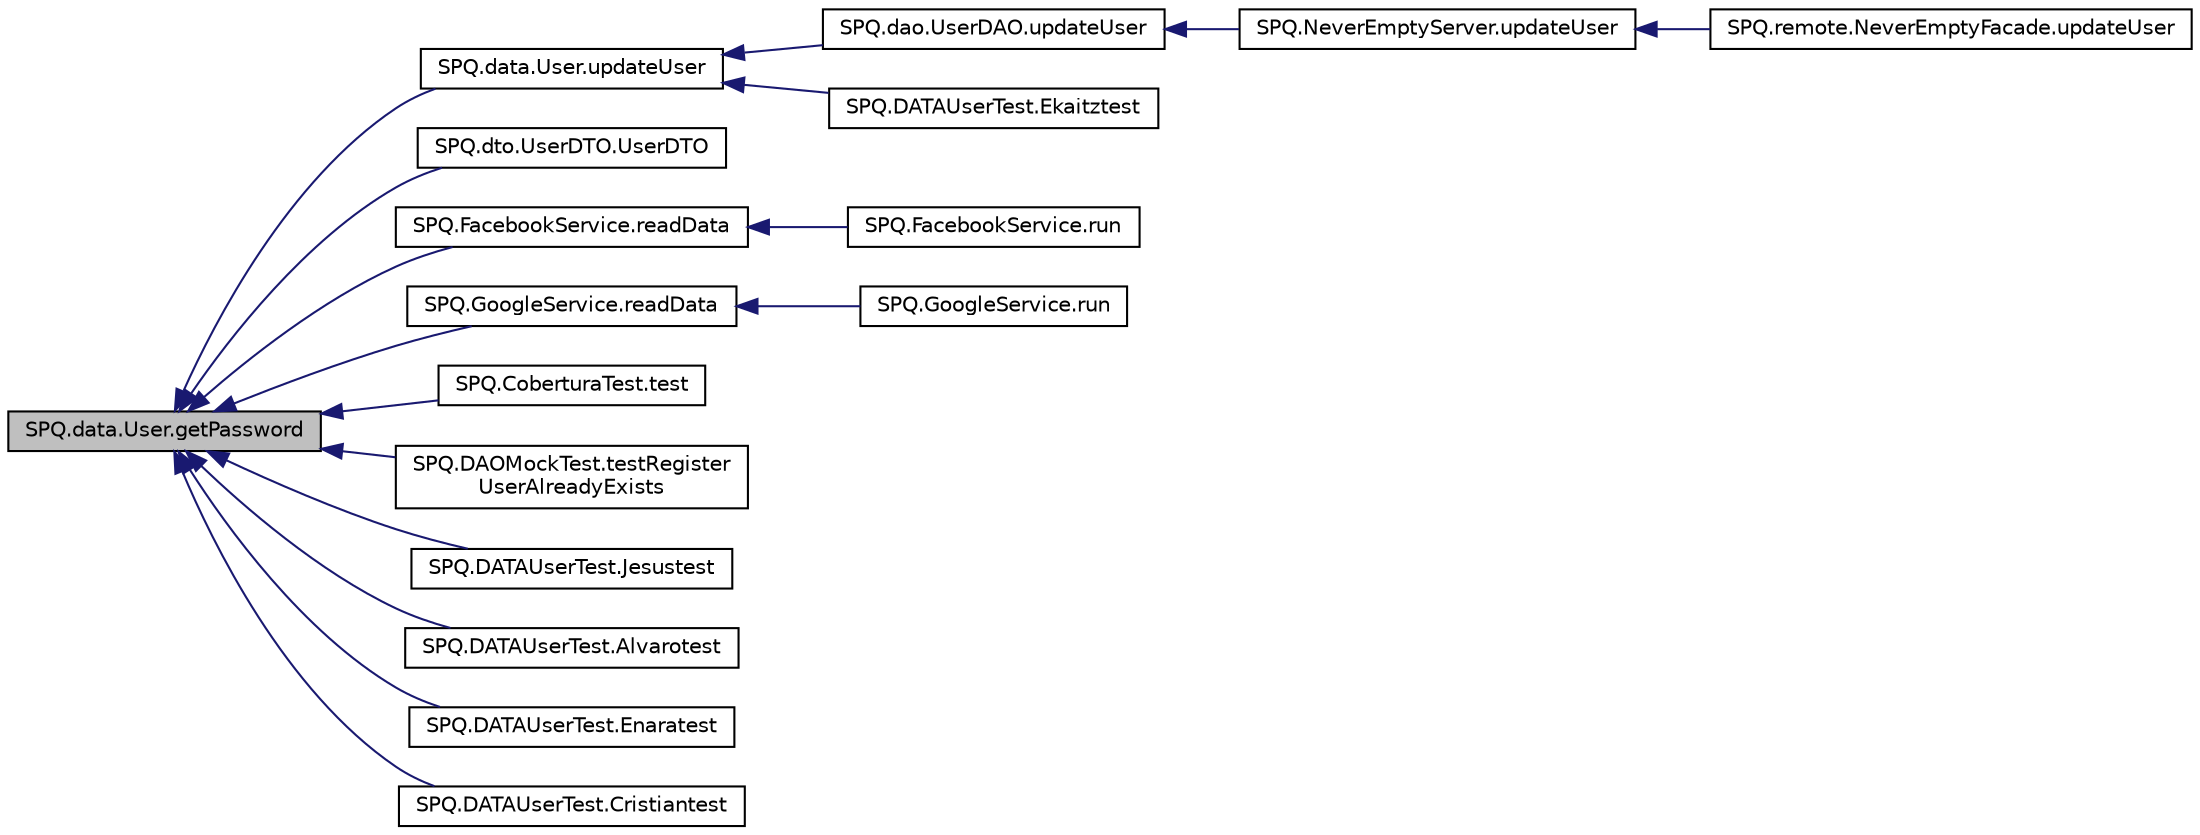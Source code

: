 digraph "SPQ.data.User.getPassword"
{
  edge [fontname="Helvetica",fontsize="10",labelfontname="Helvetica",labelfontsize="10"];
  node [fontname="Helvetica",fontsize="10",shape=record];
  rankdir="LR";
  Node78 [label="SPQ.data.User.getPassword",height=0.2,width=0.4,color="black", fillcolor="grey75", style="filled", fontcolor="black"];
  Node78 -> Node79 [dir="back",color="midnightblue",fontsize="10",style="solid",fontname="Helvetica"];
  Node79 [label="SPQ.data.User.updateUser",height=0.2,width=0.4,color="black", fillcolor="white", style="filled",URL="$class_s_p_q_1_1data_1_1_user.html#ac472400b9deed770cf6f3591dc9e2886"];
  Node79 -> Node80 [dir="back",color="midnightblue",fontsize="10",style="solid",fontname="Helvetica"];
  Node80 [label="SPQ.dao.UserDAO.updateUser",height=0.2,width=0.4,color="black", fillcolor="white", style="filled",URL="$class_s_p_q_1_1dao_1_1_user_d_a_o.html#a525b7db52aab94cfe24aeac14949504e"];
  Node80 -> Node81 [dir="back",color="midnightblue",fontsize="10",style="solid",fontname="Helvetica"];
  Node81 [label="SPQ.NeverEmptyServer.updateUser",height=0.2,width=0.4,color="black", fillcolor="white", style="filled",URL="$class_s_p_q_1_1_never_empty_server.html#ad39f95ea2309841407f7e8b9e1b9f664"];
  Node81 -> Node82 [dir="back",color="midnightblue",fontsize="10",style="solid",fontname="Helvetica"];
  Node82 [label="SPQ.remote.NeverEmptyFacade.updateUser",height=0.2,width=0.4,color="black", fillcolor="white", style="filled",URL="$class_s_p_q_1_1remote_1_1_never_empty_facade.html#a55ad685d3c176424a7f5f18e5ebe043b"];
  Node79 -> Node83 [dir="back",color="midnightblue",fontsize="10",style="solid",fontname="Helvetica"];
  Node83 [label="SPQ.DATAUserTest.Ekaitztest",height=0.2,width=0.4,color="black", fillcolor="white", style="filled",URL="$class_s_p_q_1_1_d_a_t_a_user_test.html#a04242b7156b6bb7828bd569de8027fad"];
  Node78 -> Node84 [dir="back",color="midnightblue",fontsize="10",style="solid",fontname="Helvetica"];
  Node84 [label="SPQ.dto.UserDTO.UserDTO",height=0.2,width=0.4,color="black", fillcolor="white", style="filled",URL="$class_s_p_q_1_1dto_1_1_user_d_t_o.html#a40cad7b1dea2117ed4cb0e69fdc6b929"];
  Node78 -> Node85 [dir="back",color="midnightblue",fontsize="10",style="solid",fontname="Helvetica"];
  Node85 [label="SPQ.FacebookService.readData",height=0.2,width=0.4,color="black", fillcolor="white", style="filled",URL="$class_s_p_q_1_1_facebook_service.html#a087e3aab2d870149c0ef74f3adf75efa"];
  Node85 -> Node86 [dir="back",color="midnightblue",fontsize="10",style="solid",fontname="Helvetica"];
  Node86 [label="SPQ.FacebookService.run",height=0.2,width=0.4,color="black", fillcolor="white", style="filled",URL="$class_s_p_q_1_1_facebook_service.html#a24a62bc6a32966419548314bc417abfb"];
  Node78 -> Node87 [dir="back",color="midnightblue",fontsize="10",style="solid",fontname="Helvetica"];
  Node87 [label="SPQ.GoogleService.readData",height=0.2,width=0.4,color="black", fillcolor="white", style="filled",URL="$class_s_p_q_1_1_google_service.html#a94e224618cc0433776bcb49bff80067f"];
  Node87 -> Node88 [dir="back",color="midnightblue",fontsize="10",style="solid",fontname="Helvetica"];
  Node88 [label="SPQ.GoogleService.run",height=0.2,width=0.4,color="black", fillcolor="white", style="filled",URL="$class_s_p_q_1_1_google_service.html#aecd41a7e761dc392fc96e096547dc504"];
  Node78 -> Node89 [dir="back",color="midnightblue",fontsize="10",style="solid",fontname="Helvetica"];
  Node89 [label="SPQ.CoberturaTest.test",height=0.2,width=0.4,color="black", fillcolor="white", style="filled",URL="$class_s_p_q_1_1_cobertura_test.html#a638bd1485fb908cc3a97cda6f4d8a857"];
  Node78 -> Node90 [dir="back",color="midnightblue",fontsize="10",style="solid",fontname="Helvetica"];
  Node90 [label="SPQ.DAOMockTest.testRegister\lUserAlreadyExists",height=0.2,width=0.4,color="black", fillcolor="white", style="filled",URL="$class_s_p_q_1_1_d_a_o_mock_test.html#a76004a006ddce595edc7011aafccbe7e"];
  Node78 -> Node91 [dir="back",color="midnightblue",fontsize="10",style="solid",fontname="Helvetica"];
  Node91 [label="SPQ.DATAUserTest.Jesustest",height=0.2,width=0.4,color="black", fillcolor="white", style="filled",URL="$class_s_p_q_1_1_d_a_t_a_user_test.html#a29a15c9122a588e854a02c6c2fe1d203"];
  Node78 -> Node92 [dir="back",color="midnightblue",fontsize="10",style="solid",fontname="Helvetica"];
  Node92 [label="SPQ.DATAUserTest.Alvarotest",height=0.2,width=0.4,color="black", fillcolor="white", style="filled",URL="$class_s_p_q_1_1_d_a_t_a_user_test.html#a9d47696cb1887a6d5712f0e9beae2182"];
  Node78 -> Node93 [dir="back",color="midnightblue",fontsize="10",style="solid",fontname="Helvetica"];
  Node93 [label="SPQ.DATAUserTest.Enaratest",height=0.2,width=0.4,color="black", fillcolor="white", style="filled",URL="$class_s_p_q_1_1_d_a_t_a_user_test.html#a84d1c3d3992383e1cb93d07241cf3f02"];
  Node78 -> Node94 [dir="back",color="midnightblue",fontsize="10",style="solid",fontname="Helvetica"];
  Node94 [label="SPQ.DATAUserTest.Cristiantest",height=0.2,width=0.4,color="black", fillcolor="white", style="filled",URL="$class_s_p_q_1_1_d_a_t_a_user_test.html#a7defc94d9391e6721dee5c627f75e1fb"];
}
